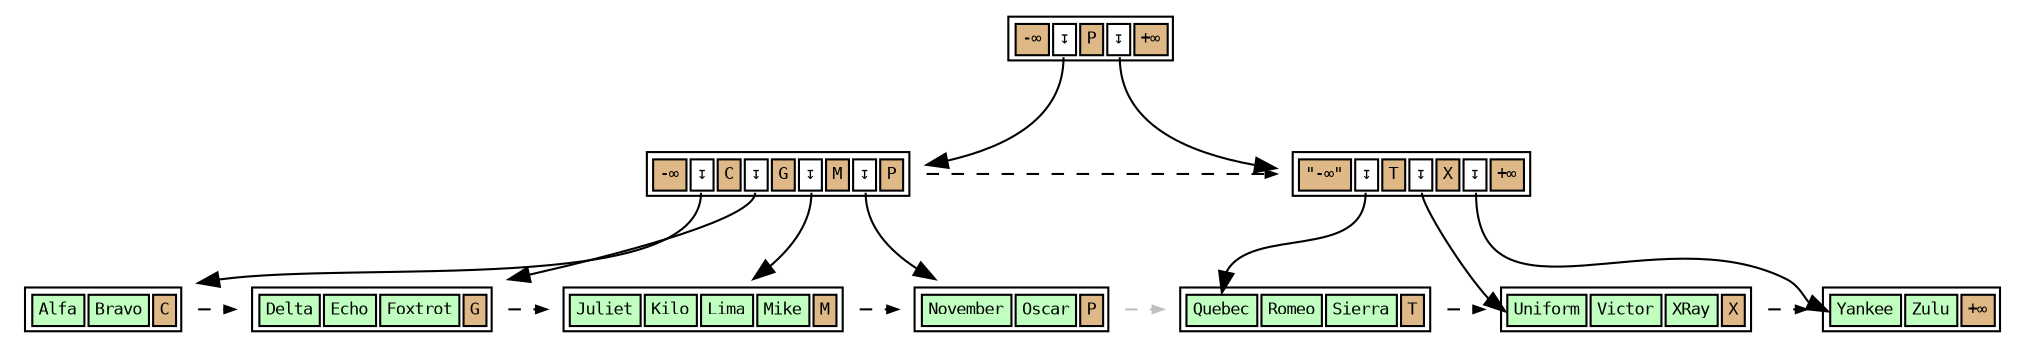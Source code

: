 // Example B-Tree graph
//
// Breadth-first order
//
// Start from root, go left to right
//
// Workflow:
//
// $ dot -T svg btree.dot -o btree.svg;

digraph nbtree {
graph [fontname = "monospace"];
node [shape = none,height=.1,fontname = "monospace",fontsize=8];
// Level 2 (Root internal level)
rootnode[ label=<<table>
                    <tr>
                        <td bgcolor='burlywood' port="s0">-&infin;</td>
                        <td bgcolor='white' port="d0">&#8615;</td>
                        <td bgcolor='burlywood' port="s1">P</td>
                        <td bgcolor='white' port="d1">&#8615;</td>
                        <td bgcolor='burlywood' port="hk">+&infin;</td>
                    </tr>
                </table>
               >
        ];
// Downlink arrows to children:
"rootnode":d0 -> "leftinternal"
"rootnode":d1 -> "rightinternal"
// sibling pointer:
// (None)


// Level 1 (Internal level)
// Downlinks + highkey:
leftinternal[ label=<<table>
                    <tr>
                        <td bgcolor='burlywood' port="s0">-&infin;</td>
                        <td bgcolor='white' port="d0">&#8615;</td>
                        <td bgcolor='burlywood' port="s1">C</td>
                        <td bgcolor='white' port="d1">&#8615;</td>
                        <td bgcolor='burlywood' port="s2">G</td>
                        <td bgcolor='white' port="d2">&#8615;</td>
                        <td bgcolor='burlywood' port="s3">M</td>
                        <td bgcolor='white' port="d3">&#8615;</td>
                        <td bgcolor='burlywood' port="hk">P</td>
                    </tr>
                </table>
               >
        ];
// Downlink arrows to children:
"leftinternal":d0 -> "leftleafnode_1"
"leftinternal":d1 -> "leftleafnode_2"
"leftinternal":d2 -> "leftleafnode_3"
"leftinternal":d3 -> "leftleafnode_4"
// sibling pointer:
"leftinternal" -> "rightinternal"[constraint=false,color=black,style=dashed,arrowsize=0.5]
// Downlinks + highkey:
rightinternal[ label=<<table>
                    <tr>
                        <td bgcolor='burlywood' port="s0">&quot;-&infin;&quot;</td>
                        <td bgcolor='white' port="d0">&#8615;</td>
                        <td bgcolor='burlywood' port="s1">T</td>
                        <td bgcolor='white' port="d1">&#8615;</td>
                        <td bgcolor='burlywood' port="s2">X</td>
                        <td bgcolor='white' port="d2">&#8615;</td>
                        <td bgcolor='burlywood' port="hk">+&infin;</td>
                    </tr>
                </table>
               >
        ];
// Downlink arrows to children:
"rightinternal":d0 -> "rightleafnode_1":t0
"rightinternal":d1 -> "rightleafnode_2":t0
"rightinternal":d2 -> "rightleafnode_3":t0
// sibling pointer:
// (None)


// Level 0 (leaf level)
leftleafnode_1[ label=<<table>
                    <tr>
                        <td bgcolor='darkseagreen1' port="t0">Alfa</td>
                        <td bgcolor='darkseagreen1' port="t1">Bravo</td>
                        <td bgcolor='burlywood' port="hk">C</td>
                    </tr>
                </table>
               >
        ];
// sibling pointer:
"leftleafnode_1" -> "leftleafnode_2"[constraint=false,color=black,style=dashed,arrowsize=0.5]
leftleafnode_2[ label=<<table>
                    <tr>
                        <td bgcolor='darkseagreen1' port="t0">Delta</td>
                        <td bgcolor='darkseagreen1' port="t1">Echo</td>
                        <td bgcolor='darkseagreen1' port="t2">Foxtrot</td>
                        <td bgcolor='burlywood' port="hk">G</td>
                    </tr>
                </table>
               >
        ];
// sibling pointer:
"leftleafnode_2" -> "leftleafnode_3"[constraint=false,color=black,style=dashed,arrowsize=0.5]
leftleafnode_3[ label=<<table>
                    <tr>
                        <td bgcolor='darkseagreen1' port="t0">Juliet</td>
                        <td bgcolor='darkseagreen1' port="t1">Kilo</td>
                        <td bgcolor='darkseagreen1' port="t2">Lima</td>
                        <td bgcolor='darkseagreen1' port="t3">Mike</td>
                        <td bgcolor='burlywood' port="hk">M</td>
                    </tr>
                </table>
               >
        ];
// sibling pointer:
"leftleafnode_3" -> "leftleafnode_4"[constraint=false,color=black,style=dashed,arrowsize=0.5]
leftleafnode_4[ label=<<table>
                    <tr>
                        <td bgcolor='darkseagreen1' port="t0">November</td>
                        <td bgcolor='darkseagreen1' port="t1">Oscar</td>
                        <td bgcolor='burlywood' port="hk">P</td>
                    </tr>
                </table>
               >
        ];
// sibling/cousin pointer:
"leftleafnode_4" -> "rightleafnode_1"[constraint=false,color=gray,style=dashed,arrowsize=0.5]
rightleafnode_1[ label=<<table>
                    <tr>
                        <td bgcolor='darkseagreen1' port="t0">Quebec</td>
                        <td bgcolor='darkseagreen1' port="t1">Romeo</td>
                        <td bgcolor='darkseagreen1' port="t2">Sierra</td>
                        <td bgcolor='burlywood' port="hk">T</td>
                    </tr>
                </table>
               >
        ];
// sibling pointer:
"rightleafnode_1" -> "rightleafnode_2"[constraint=false,color=black,style=dashed,arrowsize=0.5]
rightleafnode_2[ label=<<table>
                    <tr>
                        <td bgcolor='darkseagreen1' port="t0">Uniform</td>
                        <td bgcolor='darkseagreen1' port="t1">Victor</td>
                        <td bgcolor='darkseagreen1' port="t2">XRay</td>
                        <td bgcolor='burlywood' port="hk">X</td>
                    </tr>
                </table>
               >
        ];
// sibling pointer:
"rightleafnode_2" -> "rightleafnode_3"[constraint=false,color=black,style=dashed,arrowsize=0.5]
rightleafnode_3[ label=<<table>
                    <tr>
                        <td bgcolor='darkseagreen1' port="t0">Yankee</td>
                        <td bgcolor='darkseagreen1' port="t1">Zulu</td>
                        <td bgcolor='burlywood' port="hk">+&infin;</td>
                    </tr>
                </table>
               >
        ];
// sibling pointer:
// (None)

// Force alignment from root to internal to leaf levels:
edge[style=invis];
"rootnode":s1 -> "leftleafnode_4":hk
"leftinternal":hk -> "leftleafnode_4":hk
}
